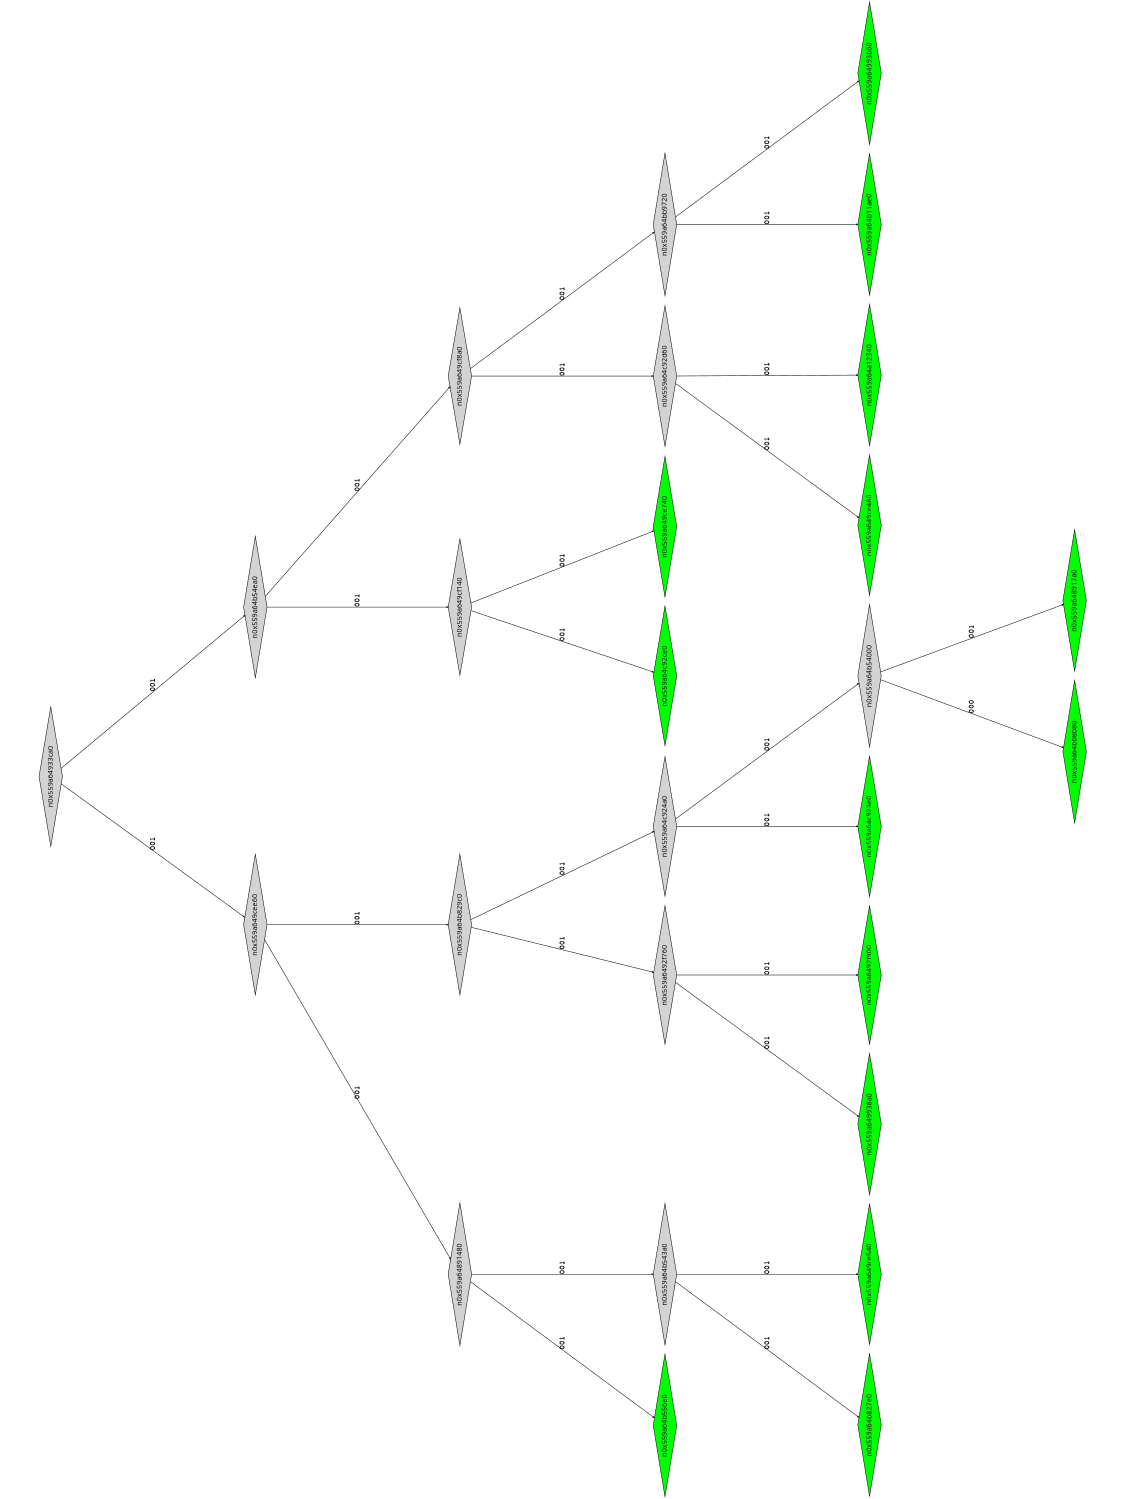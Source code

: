 digraph G {
	size="10,7.5";
	ratio=fill;
	rotate=90;
	center = "true";
	node [style="filled",width=.1,height=.1,fontname="Terminus"]
	edge [arrowsize=.3]
	n0x559a64933ca0 [shape=diamond];
	n0x559a64933ca0 -> n0x559a649cee60 [label=001];
	n0x559a64933ca0 -> n0x559a64b54ea0 [label=001];
	n0x559a64b54ea0 [shape=diamond];
	n0x559a64b54ea0 -> n0x559a649cf140 [label=001];
	n0x559a64b54ea0 -> n0x559a649cf8a0 [label=001];
	n0x559a649cf8a0 [shape=diamond];
	n0x559a649cf8a0 -> n0x559a64c92d60 [label=001];
	n0x559a649cf8a0 -> n0x559a64bb9720 [label=001];
	n0x559a64bb9720 [shape=diamond];
	n0x559a64bb9720 -> n0x559a64b11ae0 [label=001];
	n0x559a64bb9720 -> n0x559a64993b60 [label=001];
	n0x559a64993b60 [shape=diamond,fillcolor=green];
	n0x559a64b11ae0 [shape=diamond,fillcolor=green];
	n0x559a64c92d60 [shape=diamond];
	n0x559a64c92d60 -> n0x559a649ce480 [label=001];
	n0x559a64c92d60 -> n0x559a64a12340 [label=001];
	n0x559a64a12340 [shape=diamond,fillcolor=green];
	n0x559a649ce480 [shape=diamond,fillcolor=green];
	n0x559a649cf140 [shape=diamond];
	n0x559a649cf140 -> n0x559a64c92ce0 [label=001];
	n0x559a649cf140 -> n0x559a649ce740 [label=001];
	n0x559a649ce740 [shape=diamond,fillcolor=green];
	n0x559a64c92ce0 [shape=diamond,fillcolor=green];
	n0x559a649cee60 [shape=diamond];
	n0x559a649cee60 -> n0x559a64891480 [label=001];
	n0x559a649cee60 -> n0x559a64b829c0 [label=001];
	n0x559a64b829c0 [shape=diamond];
	n0x559a64b829c0 -> n0x559a6492f760 [label=001];
	n0x559a64b829c0 -> n0x559a64c924a0 [label=001];
	n0x559a64c924a0 [shape=diamond];
	n0x559a64c924a0 -> n0x559a64c923e0 [label=001];
	n0x559a64c924a0 -> n0x559a64b54000 [label=001];
	n0x559a64b54000 [shape=diamond];
	n0x559a64b54000 -> n0x559a64bb8b80 [label=000];
	n0x559a64b54000 -> n0x559a648917a0 [label=001];
	n0x559a648917a0 [shape=diamond,fillcolor=green];
	n0x559a64bb8b80 [shape=diamond,fillcolor=green];
	n0x559a64c923e0 [shape=diamond,fillcolor=green];
	n0x559a6492f760 [shape=diamond];
	n0x559a6492f760 -> n0x559a649938a0 [label=001];
	n0x559a6492f760 -> n0x559a6492f900 [label=001];
	n0x559a6492f900 [shape=diamond,fillcolor=green];
	n0x559a649938a0 [shape=diamond,fillcolor=green];
	n0x559a64891480 [shape=diamond];
	n0x559a64891480 -> n0x559a64b556e0 [label=001];
	n0x559a64891480 -> n0x559a64b543a0 [label=001];
	n0x559a64b543a0 [shape=diamond];
	n0x559a64b543a0 -> n0x559a64b827e0 [label=001];
	n0x559a64b543a0 -> n0x559a649ce540 [label=001];
	n0x559a649ce540 [shape=diamond,fillcolor=green];
	n0x559a64b827e0 [shape=diamond,fillcolor=green];
	n0x559a64b556e0 [shape=diamond,fillcolor=green];
}
